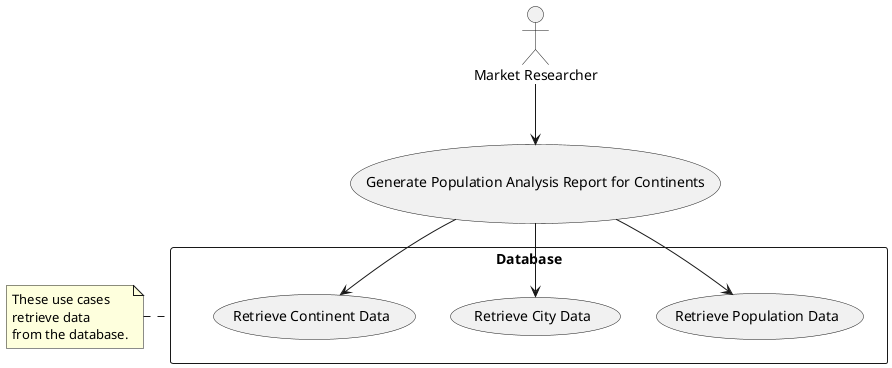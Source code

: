 @startuml Market_Research_System

usecase UC29 as "Generate Population Analysis Report for Continents"

actor "Market Researcher" as Researcher

rectangle Database {
    usecase "Retrieve Population Data" as RetrievePopulationData
    usecase "Retrieve City Data" as RetrieveCityData
    usecase "Retrieve Continent Data" as RetrieveContinentData
}

Researcher --> UC29
UC29 --> RetrievePopulationData
UC29 --> RetrieveCityData
UC29 --> RetrieveContinentData


note left of Database : These use cases\nretrieve data\nfrom the database.
@enduml
